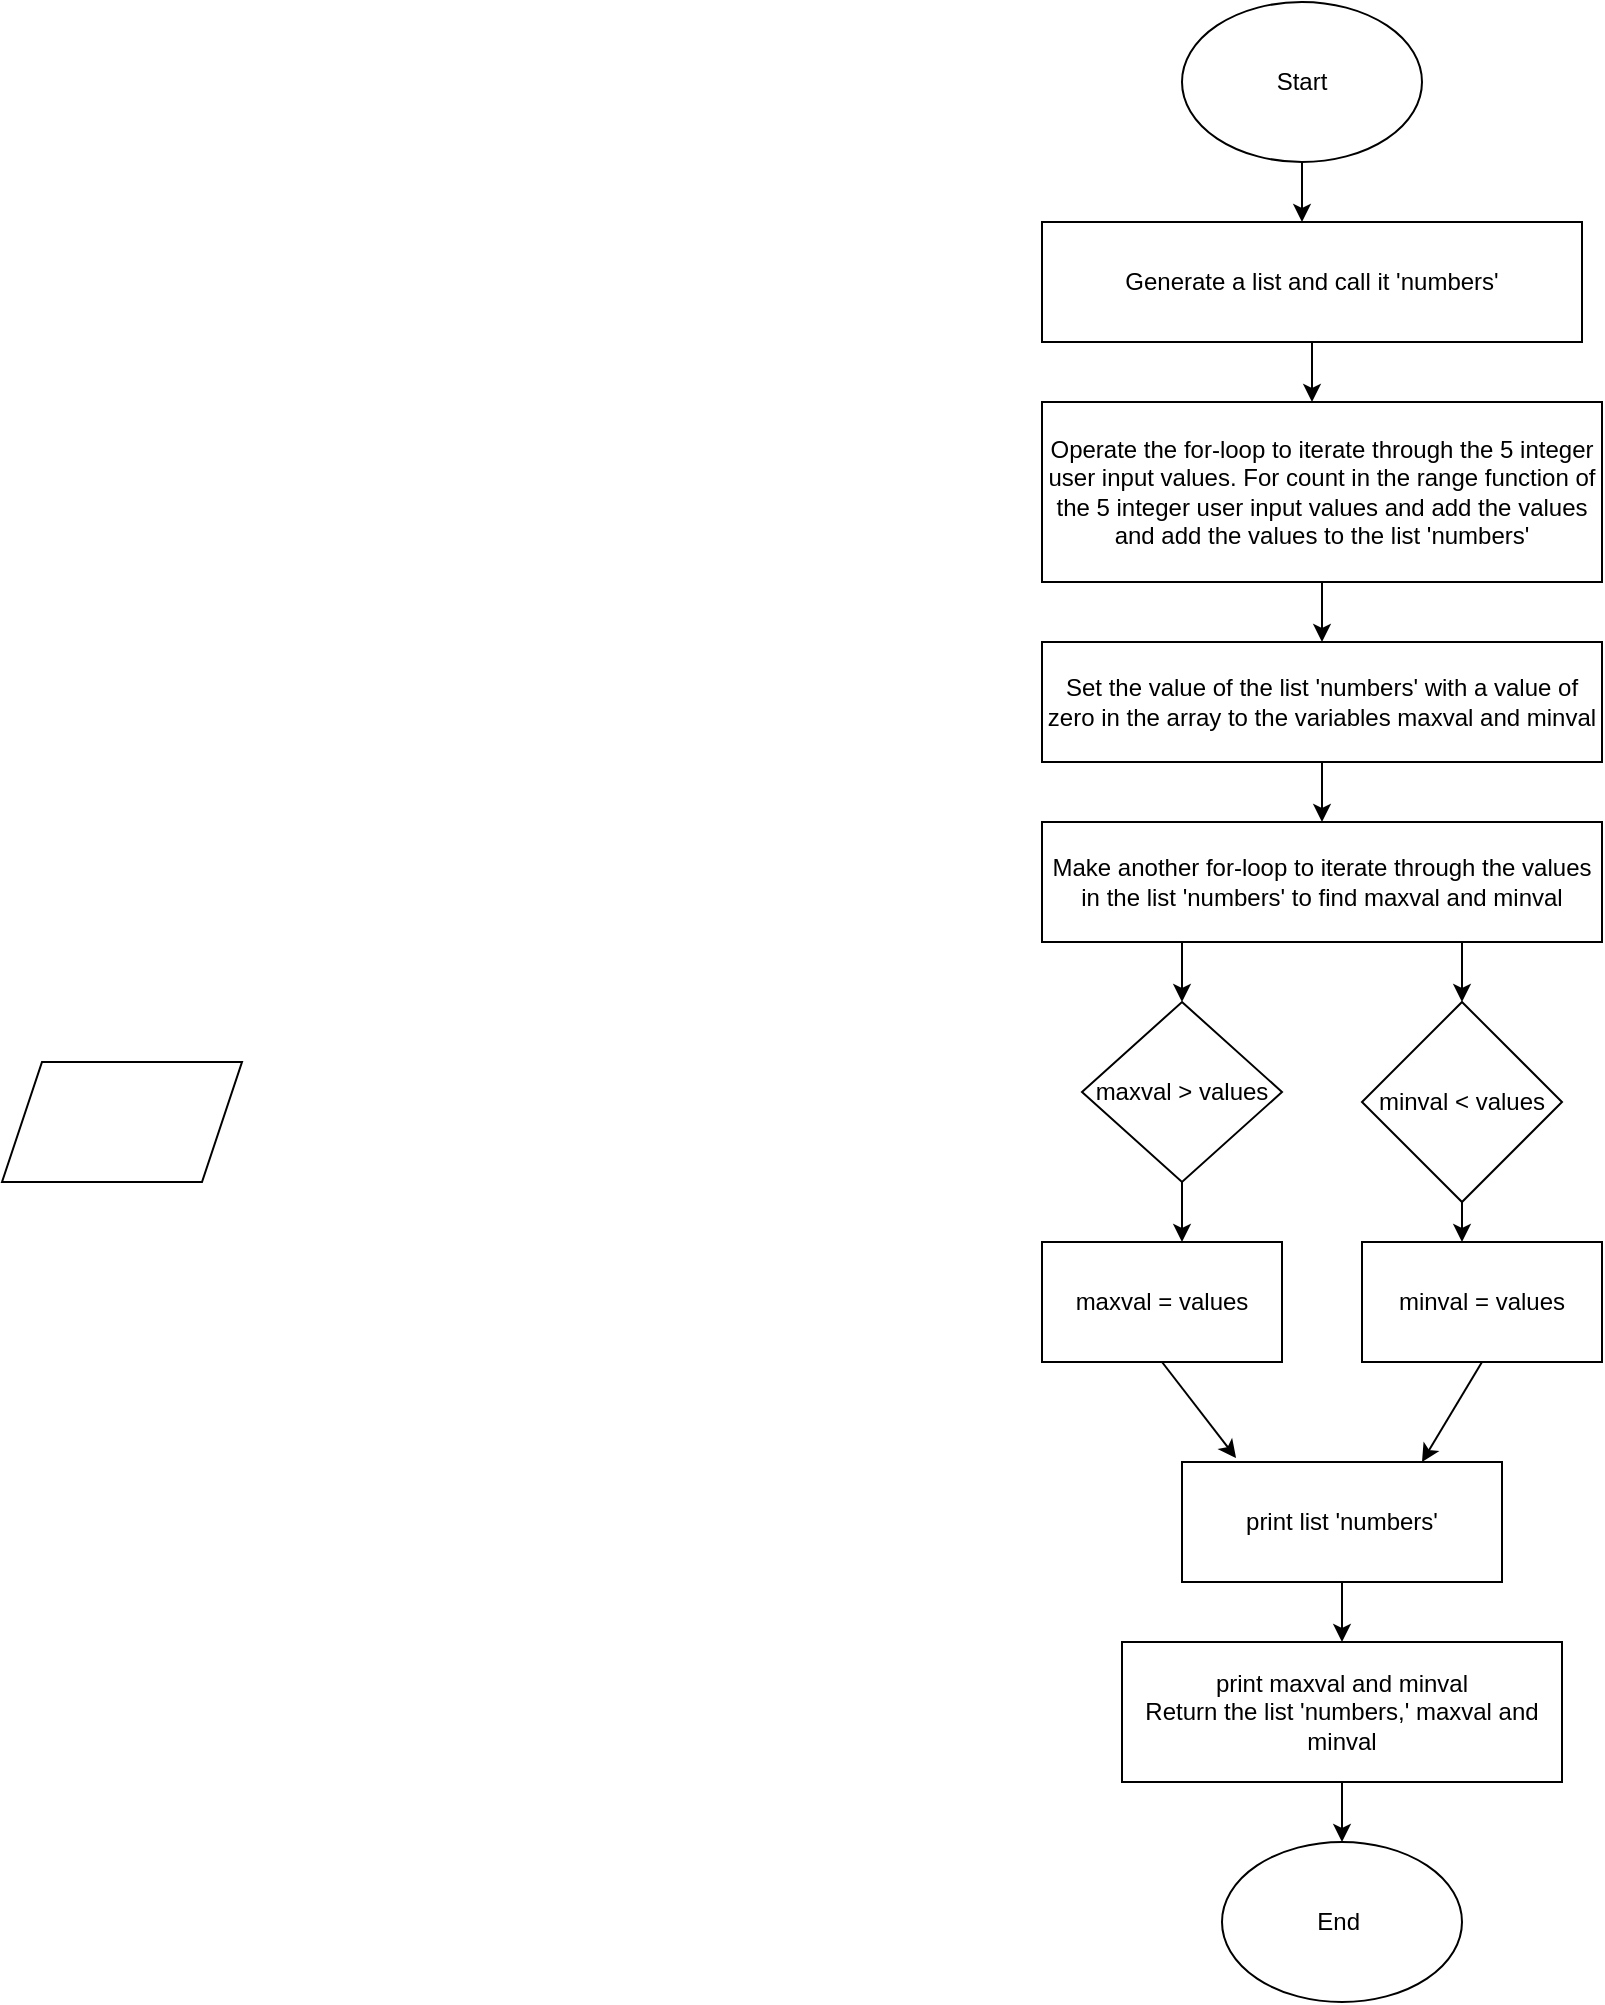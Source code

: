 <mxfile>
    <diagram id="r_6CaodGXAWASo4ZTd2s" name="Page-1">
        <mxGraphModel dx="1153" dy="387" grid="1" gridSize="10" guides="1" tooltips="1" connect="1" arrows="1" fold="1" page="1" pageScale="1" pageWidth="850" pageHeight="1100" math="0" shadow="0">
            <root>
                <mxCell id="0"/>
                <mxCell id="1" parent="0"/>
                <mxCell id="3" style="edgeStyle=none;html=1;" edge="1" parent="1" source="2">
                    <mxGeometry relative="1" as="geometry">
                        <mxPoint x="180" y="130" as="targetPoint"/>
                    </mxGeometry>
                </mxCell>
                <mxCell id="2" value="Start" style="ellipse;whiteSpace=wrap;html=1;" vertex="1" parent="1">
                    <mxGeometry x="120" y="20" width="120" height="80" as="geometry"/>
                </mxCell>
                <mxCell id="5" style="edgeStyle=none;html=1;" edge="1" parent="1" source="4">
                    <mxGeometry relative="1" as="geometry">
                        <mxPoint x="185" y="220" as="targetPoint"/>
                    </mxGeometry>
                </mxCell>
                <mxCell id="4" value="Generate a list and call it 'numbers'" style="rounded=0;whiteSpace=wrap;html=1;" vertex="1" parent="1">
                    <mxGeometry x="50" y="130" width="270" height="60" as="geometry"/>
                </mxCell>
                <mxCell id="7" style="edgeStyle=none;html=1;" edge="1" parent="1" source="6">
                    <mxGeometry relative="1" as="geometry">
                        <mxPoint x="190" y="340" as="targetPoint"/>
                    </mxGeometry>
                </mxCell>
                <mxCell id="6" value="Operate the for-loop to iterate through the 5 integer user input values. For count in the range function of the 5 integer user input values and add the values and add the values to the list 'numbers'" style="rounded=0;whiteSpace=wrap;html=1;" vertex="1" parent="1">
                    <mxGeometry x="50" y="220" width="280" height="90" as="geometry"/>
                </mxCell>
                <mxCell id="9" style="edgeStyle=none;html=1;" edge="1" parent="1" source="8">
                    <mxGeometry relative="1" as="geometry">
                        <mxPoint x="190" y="430" as="targetPoint"/>
                    </mxGeometry>
                </mxCell>
                <mxCell id="8" value="Set the value of the list 'numbers' with a value of zero in the array to the variables maxval and minval" style="rounded=0;whiteSpace=wrap;html=1;" vertex="1" parent="1">
                    <mxGeometry x="50" y="340" width="280" height="60" as="geometry"/>
                </mxCell>
                <mxCell id="12" style="edgeStyle=none;html=1;exitX=0.25;exitY=1;exitDx=0;exitDy=0;" edge="1" parent="1" source="10">
                    <mxGeometry relative="1" as="geometry">
                        <mxPoint x="120" y="520" as="targetPoint"/>
                    </mxGeometry>
                </mxCell>
                <mxCell id="13" style="edgeStyle=none;html=1;exitX=0.75;exitY=1;exitDx=0;exitDy=0;" edge="1" parent="1" source="10">
                    <mxGeometry relative="1" as="geometry">
                        <mxPoint x="260" y="520" as="targetPoint"/>
                    </mxGeometry>
                </mxCell>
                <mxCell id="10" value="Make another for-loop to iterate through the values in the list 'numbers' to find maxval and minval" style="rounded=0;whiteSpace=wrap;html=1;" vertex="1" parent="1">
                    <mxGeometry x="50" y="430" width="280" height="60" as="geometry"/>
                </mxCell>
                <mxCell id="14" value="" style="shape=parallelogram;perimeter=parallelogramPerimeter;whiteSpace=wrap;html=1;fixedSize=1;" vertex="1" parent="1">
                    <mxGeometry x="-470" y="550" width="120" height="60" as="geometry"/>
                </mxCell>
                <mxCell id="17" style="edgeStyle=none;html=1;" edge="1" parent="1" source="15">
                    <mxGeometry relative="1" as="geometry">
                        <mxPoint x="120" y="640" as="targetPoint"/>
                    </mxGeometry>
                </mxCell>
                <mxCell id="15" value="maxval &amp;gt; values" style="rhombus;whiteSpace=wrap;html=1;" vertex="1" parent="1">
                    <mxGeometry x="70" y="520" width="100" height="90" as="geometry"/>
                </mxCell>
                <mxCell id="18" style="edgeStyle=none;html=1;" edge="1" parent="1" source="16">
                    <mxGeometry relative="1" as="geometry">
                        <mxPoint x="260" y="640" as="targetPoint"/>
                    </mxGeometry>
                </mxCell>
                <mxCell id="16" value="minval &amp;lt; values" style="rhombus;whiteSpace=wrap;html=1;" vertex="1" parent="1">
                    <mxGeometry x="210" y="520" width="100" height="100" as="geometry"/>
                </mxCell>
                <mxCell id="23" style="edgeStyle=none;html=1;exitX=0.5;exitY=1;exitDx=0;exitDy=0;entryX=0.169;entryY=-0.033;entryDx=0;entryDy=0;entryPerimeter=0;" edge="1" parent="1" source="20" target="25">
                    <mxGeometry relative="1" as="geometry">
                        <mxPoint x="150" y="740" as="targetPoint"/>
                    </mxGeometry>
                </mxCell>
                <mxCell id="20" value="maxval = values" style="rounded=0;whiteSpace=wrap;html=1;" vertex="1" parent="1">
                    <mxGeometry x="50" y="640" width="120" height="60" as="geometry"/>
                </mxCell>
                <mxCell id="24" style="edgeStyle=none;html=1;exitX=0.5;exitY=1;exitDx=0;exitDy=0;entryX=0.75;entryY=0;entryDx=0;entryDy=0;" edge="1" parent="1" source="21" target="25">
                    <mxGeometry relative="1" as="geometry">
                        <mxPoint x="240" y="740" as="targetPoint"/>
                    </mxGeometry>
                </mxCell>
                <mxCell id="21" value="minval = values" style="rounded=0;whiteSpace=wrap;html=1;" vertex="1" parent="1">
                    <mxGeometry x="210" y="640" width="120" height="60" as="geometry"/>
                </mxCell>
                <mxCell id="26" style="edgeStyle=none;html=1;" edge="1" parent="1" source="25" target="27">
                    <mxGeometry relative="1" as="geometry">
                        <mxPoint x="200" y="840" as="targetPoint"/>
                    </mxGeometry>
                </mxCell>
                <mxCell id="25" value="print list 'numbers'" style="rounded=0;whiteSpace=wrap;html=1;" vertex="1" parent="1">
                    <mxGeometry x="120" y="750" width="160" height="60" as="geometry"/>
                </mxCell>
                <mxCell id="28" style="edgeStyle=none;html=1;" edge="1" parent="1" source="27" target="29">
                    <mxGeometry relative="1" as="geometry">
                        <mxPoint x="200" y="940" as="targetPoint"/>
                    </mxGeometry>
                </mxCell>
                <mxCell id="27" value="print maxval and minval&lt;br&gt;Return the list 'numbers,' maxval and minval" style="rounded=0;whiteSpace=wrap;html=1;" vertex="1" parent="1">
                    <mxGeometry x="90" y="840" width="220" height="70" as="geometry"/>
                </mxCell>
                <mxCell id="29" value="End&amp;nbsp;" style="ellipse;whiteSpace=wrap;html=1;" vertex="1" parent="1">
                    <mxGeometry x="140" y="940" width="120" height="80" as="geometry"/>
                </mxCell>
            </root>
        </mxGraphModel>
    </diagram>
</mxfile>